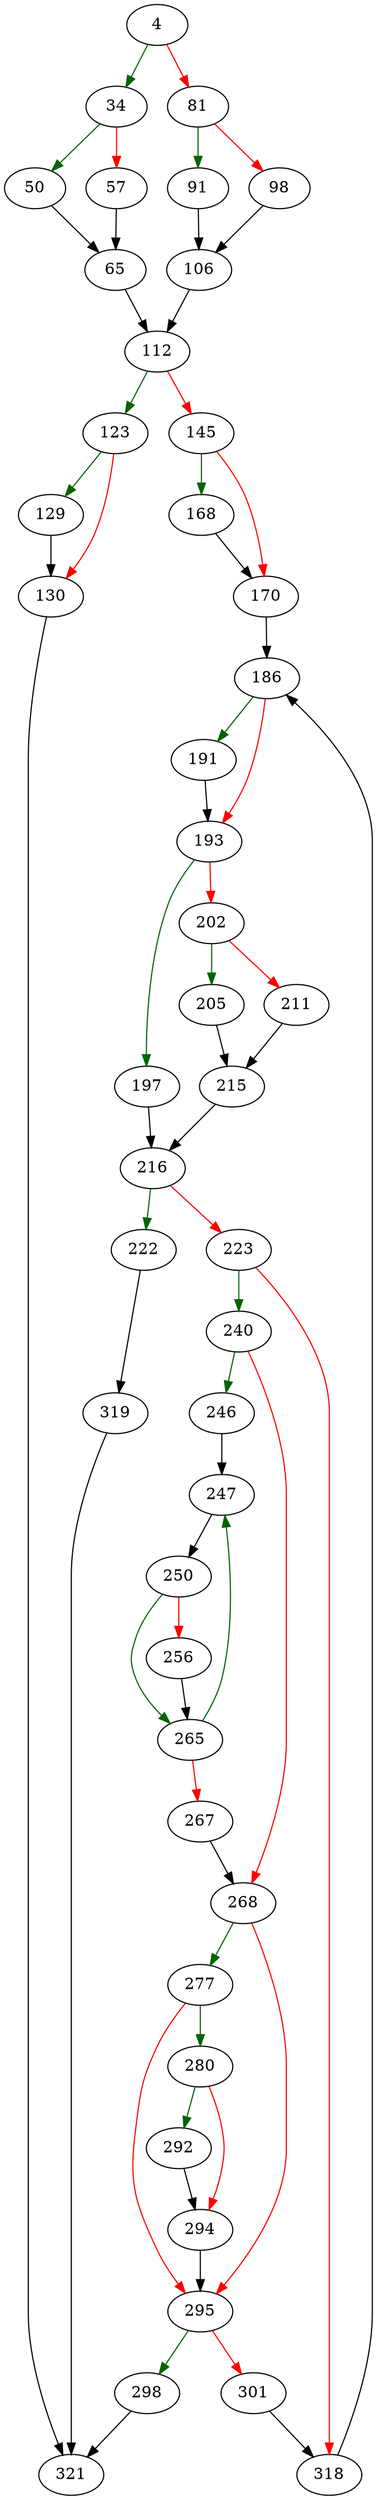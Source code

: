 strict digraph "fillInCell" {
	// Node definitions.
	4 [entry=true];
	34;
	81;
	50;
	57;
	65;
	112;
	91;
	98;
	106;
	123;
	145;
	129;
	130;
	321;
	168;
	170;
	186;
	191;
	193;
	197;
	202;
	216;
	205;
	211;
	215;
	222;
	223;
	319;
	240;
	318;
	246;
	268;
	247;
	250;
	265;
	256;
	267;
	277;
	295;
	280;
	292;
	294;
	298;
	301;

	// Edge definitions.
	4 -> 34 [
		color=darkgreen
		cond=true
	];
	4 -> 81 [
		color=red
		cond=false
	];
	34 -> 50 [
		color=darkgreen
		cond=true
	];
	34 -> 57 [
		color=red
		cond=false
	];
	81 -> 91 [
		color=darkgreen
		cond=true
	];
	81 -> 98 [
		color=red
		cond=false
	];
	50 -> 65;
	57 -> 65;
	65 -> 112;
	112 -> 123 [
		color=darkgreen
		cond=true
	];
	112 -> 145 [
		color=red
		cond=false
	];
	91 -> 106;
	98 -> 106;
	106 -> 112;
	123 -> 129 [
		color=darkgreen
		cond=true
	];
	123 -> 130 [
		color=red
		cond=false
	];
	145 -> 168 [
		color=darkgreen
		cond=true
	];
	145 -> 170 [
		color=red
		cond=false
	];
	129 -> 130;
	130 -> 321;
	168 -> 170;
	170 -> 186;
	186 -> 191 [
		color=darkgreen
		cond=true
	];
	186 -> 193 [
		color=red
		cond=false
	];
	191 -> 193;
	193 -> 197 [
		color=darkgreen
		cond=true
	];
	193 -> 202 [
		color=red
		cond=false
	];
	197 -> 216;
	202 -> 205 [
		color=darkgreen
		cond=true
	];
	202 -> 211 [
		color=red
		cond=false
	];
	216 -> 222 [
		color=darkgreen
		cond=true
	];
	216 -> 223 [
		color=red
		cond=false
	];
	205 -> 215;
	211 -> 215;
	215 -> 216;
	222 -> 319;
	223 -> 240 [
		color=darkgreen
		cond=true
	];
	223 -> 318 [
		color=red
		cond=false
	];
	319 -> 321;
	240 -> 246 [
		color=darkgreen
		cond=true
	];
	240 -> 268 [
		color=red
		cond=false
	];
	318 -> 186;
	246 -> 247;
	268 -> 277 [
		color=darkgreen
		cond=true
	];
	268 -> 295 [
		color=red
		cond=false
	];
	247 -> 250;
	250 -> 265 [
		color=darkgreen
		cond=true
	];
	250 -> 256 [
		color=red
		cond=false
	];
	265 -> 247 [
		color=darkgreen
		cond=true
	];
	265 -> 267 [
		color=red
		cond=false
	];
	256 -> 265;
	267 -> 268;
	277 -> 295 [
		color=red
		cond=false
	];
	277 -> 280 [
		color=darkgreen
		cond=true
	];
	295 -> 298 [
		color=darkgreen
		cond=true
	];
	295 -> 301 [
		color=red
		cond=false
	];
	280 -> 292 [
		color=darkgreen
		cond=true
	];
	280 -> 294 [
		color=red
		cond=false
	];
	292 -> 294;
	294 -> 295;
	298 -> 321;
	301 -> 318;
}